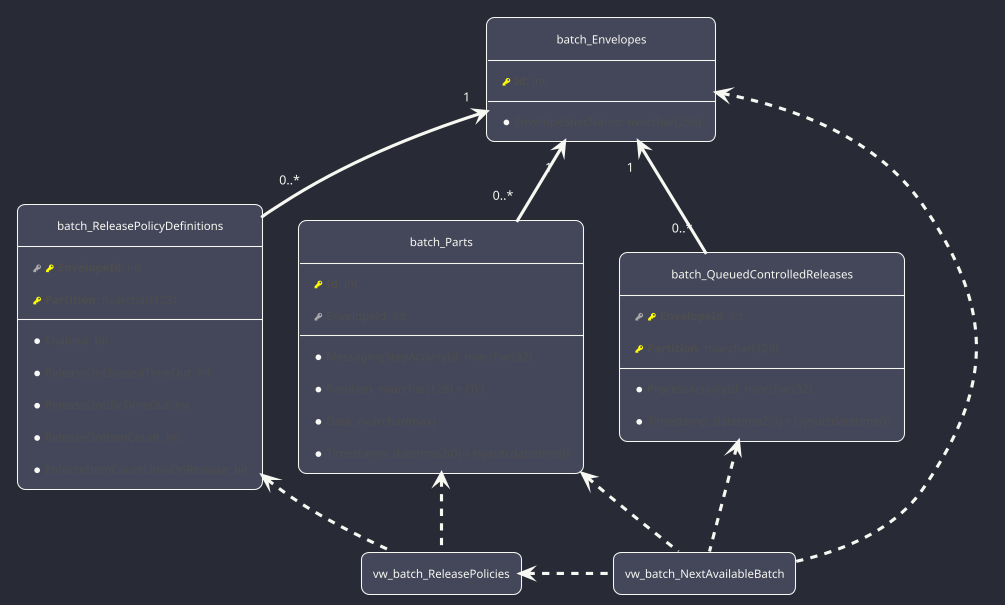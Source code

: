 ﻿@startuml
!theme metal
skinparam BackgroundColor #282a36
'skinparam LineType ortho
skinparam Arrow {
  Color #f8f8f2
  FontColor #f8f8f2
}
skinparam Class {
  BackgroundColor #44475a
  BorderColor #f8f8f2
  FontColor #f8f8f2
}
hide circle

!define table(x) class x
!define primary_key(x) {field} <b><color:yellow><&key></color> x</b>
!define foreign_key(x) {field} <color:#aaaaaa><&key></color> x
!define column(x) {method} <color:#f8f8f4><&media-record></color> x

table( batch_Envelopes ) {
  primary_key( Id ): int
  column( EnvelopeSpecName ): nvarchar(256)
}

table( batch_Parts ) {
  primary_key( Id ): int
  foreign_key( EnvelopeId ): int
  'column( EnvironmentTag ): nvarchar(256)
  column( MessagingStepActivityId ): nvarchar(32)
  column( Partition ): nvarchar(128) = ('0')
  column( Data ): nvarchar(max)
  column( Timestamp ): datetime2(0) = (sysutcdatetime())
}

table( batch_QueuedControlledReleases ) {
  foreign_key( primary_key( EnvelopeId )): int
  primary_key( Partition ): nvarchar(128)
  'column( EnvironmentTag ): nvarchar(256)
  column( ProcessActivityId ): nvarchar(32)
  column( Timestamp ): datetime2(0) = (sysutcdatetime())
}

table( batch_ReleasePolicyDefinitions ) {
  foreign_key( primary_key( EnvelopeId )): int
  'column( EnvironmentTag ): nvarchar(256)
  primary_key( Partition ): nvarchar(128)
  column( Enabled ): bit
  column( ReleaseOnElapsedTimeOut ): int
  column( ReleaseOnIdleTimeOut ): int
  column( ReleaseOnItemCount ): int
  column( EnforceItemCountLimitOnRelease ): bit
}

table( vw_batch_ReleasePolicies){
}
hide vw_batch_ReleasePolicies members

table( vw_batch_NextAvailableBatch){
}
hide vw_batch_NextAvailableBatch members

batch_Envelopes "1" <-- "0..*" batch_Parts
batch_Envelopes "1" <-- "0..*" batch_QueuedControlledReleases
batch_Envelopes "1" <-- "0..*" batch_ReleasePolicyDefinitions

vw_batch_ReleasePolicies .u.> batch_Parts
vw_batch_ReleasePolicies .u.> batch_ReleasePolicyDefinitions

vw_batch_NextAvailableBatch .u.> batch_Envelopes
vw_batch_NextAvailableBatch .u.> batch_Parts
vw_batch_NextAvailableBatch .l.> vw_batch_ReleasePolicies
vw_batch_NextAvailableBatch .u.> batch_QueuedControlledReleases

@enduml